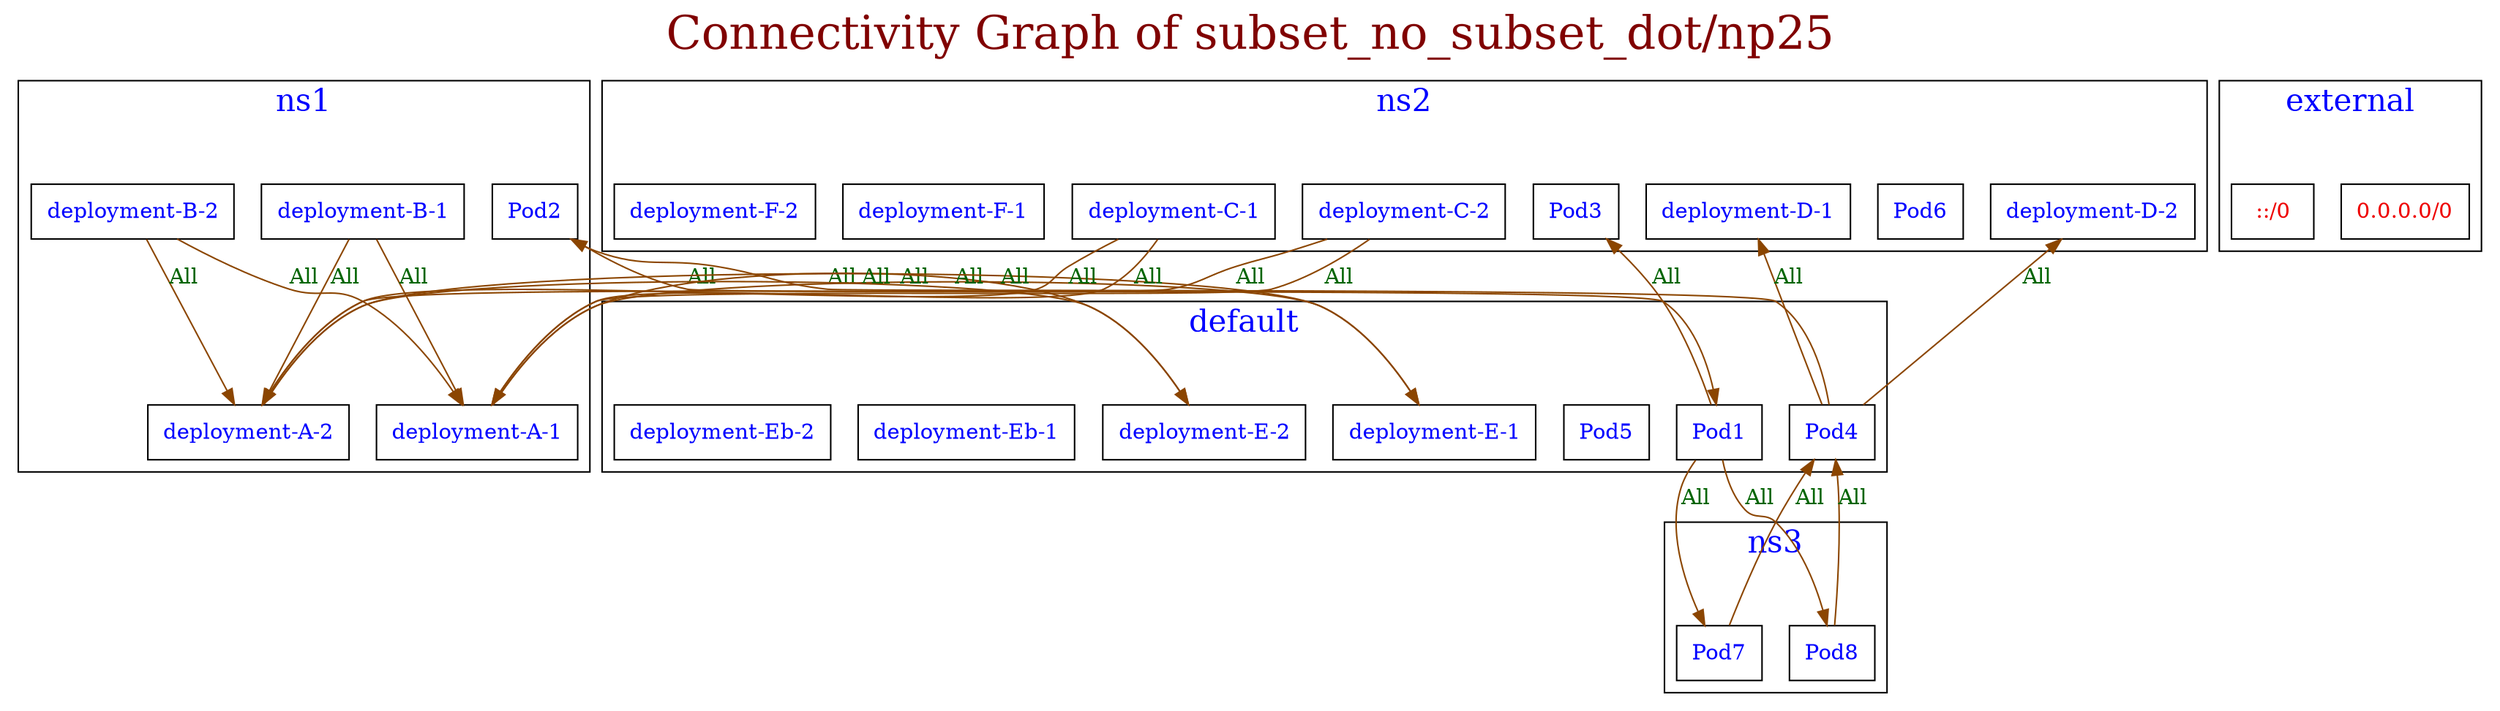 // The Connectivity Graph of subset_no_subset_dot/np25
digraph {
	label="Connectivity Graph of subset_no_subset_dot/np25"	labelloc = "t"
	fontsize=30
	fontcolor=webmaroon
subgraph cluster_default_namespace{
	label="default"
	fontsize=20
	fontcolor=blue
	"default/Pod1" [label=<<table border="0" cellspacing="0"><tr><td>Pod1</td></tr></table>> shape=box fontcolor=blue]
	"default/Pod4" [label=<<table border="0" cellspacing="0"><tr><td>Pod4</td></tr></table>> shape=box fontcolor=blue]
	"default/Pod5" [label=<<table border="0" cellspacing="0"><tr><td>Pod5</td></tr></table>> shape=box fontcolor=blue]
	"default/deployment-E-1" [label=<<table border="0" cellspacing="0"><tr><td>deployment-E-1</td></tr></table>> shape=box fontcolor=blue]
	"default/deployment-E-2" [label=<<table border="0" cellspacing="0"><tr><td>deployment-E-2</td></tr></table>> shape=box fontcolor=blue]
	"default/deployment-Eb-1" [label=<<table border="0" cellspacing="0"><tr><td>deployment-Eb-1</td></tr></table>> shape=box fontcolor=blue]
	"default/deployment-Eb-2" [label=<<table border="0" cellspacing="0"><tr><td>deployment-Eb-2</td></tr></table>> shape=box fontcolor=blue]
}
subgraph cluster_external_namespace{
	label="external"
	fontsize=20
	fontcolor=blue
	"0.0.0.0/0" [label=<<table border="0" cellspacing="0"><tr><td>0.0.0.0/0</td></tr></table>> shape=box fontcolor=red2]
	"::/0" [label=<<table border="0" cellspacing="0"><tr><td>::/0</td></tr></table>> shape=box fontcolor=red2]
}
subgraph cluster_ns1_namespace{
	label="ns1"
	fontsize=20
	fontcolor=blue
	"ns1/Pod2" [label=<<table border="0" cellspacing="0"><tr><td>Pod2</td></tr></table>> shape=box fontcolor=blue]
	"ns1/deployment-A-1" [label=<<table border="0" cellspacing="0"><tr><td>deployment-A-1</td></tr></table>> shape=box fontcolor=blue]
	"ns1/deployment-A-2" [label=<<table border="0" cellspacing="0"><tr><td>deployment-A-2</td></tr></table>> shape=box fontcolor=blue]
	"ns1/deployment-B-1" [label=<<table border="0" cellspacing="0"><tr><td>deployment-B-1</td></tr></table>> shape=box fontcolor=blue]
	"ns1/deployment-B-2" [label=<<table border="0" cellspacing="0"><tr><td>deployment-B-2</td></tr></table>> shape=box fontcolor=blue]
}
subgraph cluster_ns2_namespace{
	label="ns2"
	fontsize=20
	fontcolor=blue
	"ns2/Pod3" [label=<<table border="0" cellspacing="0"><tr><td>Pod3</td></tr></table>> shape=box fontcolor=blue]
	"ns2/Pod6" [label=<<table border="0" cellspacing="0"><tr><td>Pod6</td></tr></table>> shape=box fontcolor=blue]
	"ns2/deployment-C-1" [label=<<table border="0" cellspacing="0"><tr><td>deployment-C-1</td></tr></table>> shape=box fontcolor=blue]
	"ns2/deployment-C-2" [label=<<table border="0" cellspacing="0"><tr><td>deployment-C-2</td></tr></table>> shape=box fontcolor=blue]
	"ns2/deployment-D-1" [label=<<table border="0" cellspacing="0"><tr><td>deployment-D-1</td></tr></table>> shape=box fontcolor=blue]
	"ns2/deployment-D-2" [label=<<table border="0" cellspacing="0"><tr><td>deployment-D-2</td></tr></table>> shape=box fontcolor=blue]
	"ns2/deployment-F-1" [label=<<table border="0" cellspacing="0"><tr><td>deployment-F-1</td></tr></table>> shape=box fontcolor=blue]
	"ns2/deployment-F-2" [label=<<table border="0" cellspacing="0"><tr><td>deployment-F-2</td></tr></table>> shape=box fontcolor=blue]
}
subgraph cluster_ns3_namespace{
	label="ns3"
	fontsize=20
	fontcolor=blue
	"ns3/Pod7" [label=<<table border="0" cellspacing="0"><tr><td>Pod7</td></tr></table>> shape=box fontcolor=blue]
	"ns3/Pod8" [label=<<table border="0" cellspacing="0"><tr><td>Pod8</td></tr></table>> shape=box fontcolor=blue]
}
	"default/Pod1" -> "ns2/Pod3"[label="All" color=darkorange4 fontcolor=darkgreen dir=both arrowhead=normal arrowtail=none]
	"default/Pod1" -> "ns3/Pod7"[label="All" color=darkorange4 fontcolor=darkgreen dir=both arrowhead=normal arrowtail=none]
	"default/Pod1" -> "ns3/Pod8"[label="All" color=darkorange4 fontcolor=darkgreen dir=both arrowhead=normal arrowtail=none]
	"default/Pod4" -> "ns1/Pod2"[label="All" color=darkorange4 fontcolor=darkgreen dir=both arrowhead=normal arrowtail=none]
	"default/Pod4" -> "ns2/deployment-D-1"[label="All" color=darkorange4 fontcolor=darkgreen dir=both arrowhead=normal arrowtail=none]
	"default/Pod4" -> "ns2/deployment-D-2"[label="All" color=darkorange4 fontcolor=darkgreen dir=both arrowhead=normal arrowtail=none]
	"ns1/Pod2" -> "default/Pod1"[label="All" color=darkorange4 fontcolor=darkgreen dir=both arrowhead=normal arrowtail=none]
	"ns1/deployment-A-1" -> "default/deployment-E-1"[label="All" color=darkorange4 fontcolor=darkgreen dir=both arrowhead=normal arrowtail=none]
	"ns1/deployment-A-1" -> "default/deployment-E-2"[label="All" color=darkorange4 fontcolor=darkgreen dir=both arrowhead=normal arrowtail=none]
	"ns1/deployment-A-2" -> "default/deployment-E-1"[label="All" color=darkorange4 fontcolor=darkgreen dir=both arrowhead=normal arrowtail=none]
	"ns1/deployment-A-2" -> "default/deployment-E-2"[label="All" color=darkorange4 fontcolor=darkgreen dir=both arrowhead=normal arrowtail=none]
	"ns1/deployment-B-1" -> "ns1/deployment-A-1"[label="All" color=darkorange4 fontcolor=darkgreen dir=both arrowhead=normal arrowtail=none]
	"ns1/deployment-B-1" -> "ns1/deployment-A-2"[label="All" color=darkorange4 fontcolor=darkgreen dir=both arrowhead=normal arrowtail=none]
	"ns1/deployment-B-2" -> "ns1/deployment-A-1"[label="All" color=darkorange4 fontcolor=darkgreen dir=both arrowhead=normal arrowtail=none]
	"ns1/deployment-B-2" -> "ns1/deployment-A-2"[label="All" color=darkorange4 fontcolor=darkgreen dir=both arrowhead=normal arrowtail=none]
	"ns2/deployment-C-1" -> "ns1/deployment-A-1"[label="All" color=darkorange4 fontcolor=darkgreen dir=both arrowhead=normal arrowtail=none]
	"ns2/deployment-C-1" -> "ns1/deployment-A-2"[label="All" color=darkorange4 fontcolor=darkgreen dir=both arrowhead=normal arrowtail=none]
	"ns2/deployment-C-2" -> "ns1/deployment-A-1"[label="All" color=darkorange4 fontcolor=darkgreen dir=both arrowhead=normal arrowtail=none]
	"ns2/deployment-C-2" -> "ns1/deployment-A-2"[label="All" color=darkorange4 fontcolor=darkgreen dir=both arrowhead=normal arrowtail=none]
	"ns3/Pod7" -> "default/Pod4"[label="All" color=darkorange4 fontcolor=darkgreen dir=both arrowhead=normal arrowtail=none]
	"ns3/Pod8" -> "default/Pod4"[label="All" color=darkorange4 fontcolor=darkgreen dir=both arrowhead=normal arrowtail=none]
}
